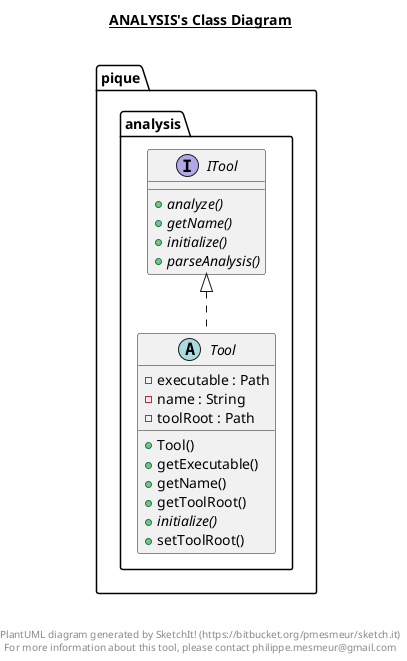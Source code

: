 @startuml

title __ANALYSIS's Class Diagram__\n

  namespace pique.analysis {
    interface pique.analysis.ITool {
        {abstract} + analyze()
        {abstract} + getName()
        {abstract} + initialize()
        {abstract} + parseAnalysis()
    }
  }
  

  namespace pique.analysis {
    abstract class pique.analysis.Tool {
        - executable : Path
        - name : String
        - toolRoot : Path
        + Tool()
        + getExecutable()
        + getName()
        + getToolRoot()
        {abstract} + initialize()
        + setToolRoot()
    }
  }
  

  pique.analysis.Tool .up.|> pique.analysis.ITool


right footer


PlantUML diagram generated by SketchIt! (https://bitbucket.org/pmesmeur/sketch.it)
For more information about this tool, please contact philippe.mesmeur@gmail.com
endfooter

@enduml
